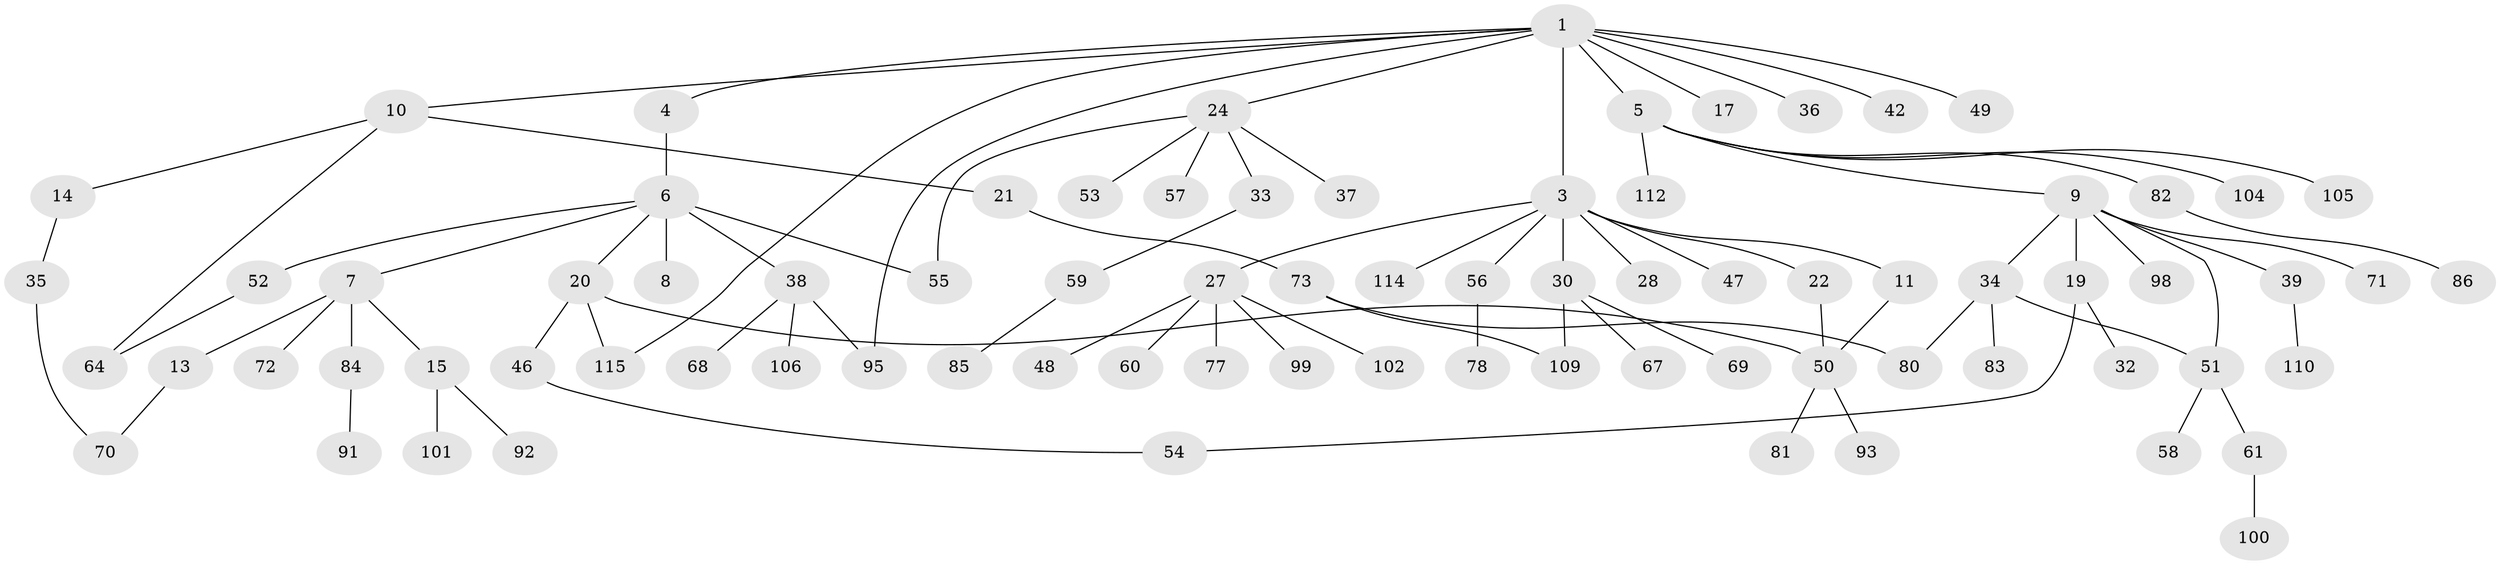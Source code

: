 // original degree distribution, {5: 0.0603448275862069, 8: 0.008620689655172414, 3: 0.1206896551724138, 4: 0.06896551724137931, 6: 0.017241379310344827, 2: 0.33620689655172414, 1: 0.3879310344827586}
// Generated by graph-tools (version 1.1) at 2025/41/03/06/25 10:41:27]
// undirected, 81 vertices, 91 edges
graph export_dot {
graph [start="1"]
  node [color=gray90,style=filled];
  1 [super="+2"];
  3 [super="+23"];
  4 [super="+74"];
  5 [super="+31"];
  6 [super="+25"];
  7 [super="+12"];
  8 [super="+18"];
  9 [super="+16"];
  10 [super="+45"];
  11;
  13 [super="+43"];
  14;
  15 [super="+90"];
  17 [super="+41"];
  19;
  20 [super="+88"];
  21;
  22 [super="+103"];
  24 [super="+26"];
  27 [super="+29"];
  28 [super="+63"];
  30 [super="+44"];
  32 [super="+87"];
  33;
  34 [super="+76"];
  35 [super="+40"];
  36;
  37 [super="+108"];
  38 [super="+65"];
  39 [super="+96"];
  42;
  46;
  47;
  48;
  49;
  50 [super="+75"];
  51 [super="+62"];
  52 [super="+66"];
  53;
  54 [super="+116"];
  55 [super="+113"];
  56 [super="+79"];
  57;
  58;
  59 [super="+94"];
  60;
  61;
  64;
  67;
  68;
  69;
  70 [super="+111"];
  71;
  72;
  73 [super="+89"];
  77;
  78;
  80 [super="+97"];
  81;
  82;
  83;
  84 [super="+107"];
  85;
  86;
  91;
  92;
  93;
  95;
  98;
  99;
  100;
  101;
  102;
  104;
  105;
  106;
  109;
  110;
  112;
  114;
  115;
  1 -- 24;
  1 -- 36;
  1 -- 95;
  1 -- 115;
  1 -- 3;
  1 -- 4;
  1 -- 5;
  1 -- 10;
  1 -- 42;
  1 -- 17;
  1 -- 49;
  3 -- 11;
  3 -- 22;
  3 -- 27;
  3 -- 114;
  3 -- 56;
  3 -- 28;
  3 -- 30;
  3 -- 47;
  4 -- 6;
  5 -- 9;
  5 -- 82;
  5 -- 104;
  5 -- 105;
  5 -- 112;
  6 -- 7;
  6 -- 8;
  6 -- 20;
  6 -- 55;
  6 -- 38;
  6 -- 52;
  7 -- 13;
  7 -- 72;
  7 -- 84;
  7 -- 15;
  9 -- 19;
  9 -- 34;
  9 -- 98;
  9 -- 51;
  9 -- 39;
  9 -- 71;
  10 -- 14;
  10 -- 21;
  10 -- 64;
  11 -- 50;
  13 -- 70;
  14 -- 35;
  15 -- 101;
  15 -- 92;
  19 -- 32;
  19 -- 54;
  20 -- 46;
  20 -- 50;
  20 -- 115;
  21 -- 73;
  22 -- 50;
  24 -- 33;
  24 -- 57;
  24 -- 37;
  24 -- 53;
  24 -- 55;
  27 -- 60;
  27 -- 99;
  27 -- 102;
  27 -- 48;
  27 -- 77;
  30 -- 109;
  30 -- 67;
  30 -- 69;
  33 -- 59;
  34 -- 51;
  34 -- 83;
  34 -- 80;
  35 -- 70;
  38 -- 68;
  38 -- 106;
  38 -- 95;
  39 -- 110;
  46 -- 54;
  50 -- 93;
  50 -- 81;
  51 -- 58;
  51 -- 61;
  52 -- 64;
  56 -- 78;
  59 -- 85;
  61 -- 100;
  73 -- 109;
  73 -- 80;
  82 -- 86;
  84 -- 91;
}
